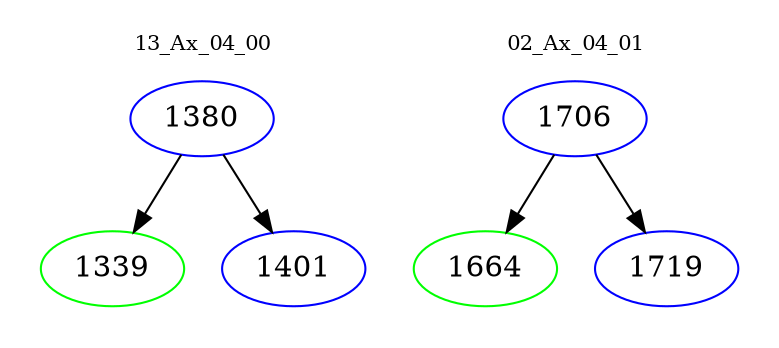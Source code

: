 digraph{
subgraph cluster_0 {
color = white
label = "13_Ax_04_00";
fontsize=10;
T0_1380 [label="1380", color="blue"]
T0_1380 -> T0_1339 [color="black"]
T0_1339 [label="1339", color="green"]
T0_1380 -> T0_1401 [color="black"]
T0_1401 [label="1401", color="blue"]
}
subgraph cluster_1 {
color = white
label = "02_Ax_04_01";
fontsize=10;
T1_1706 [label="1706", color="blue"]
T1_1706 -> T1_1664 [color="black"]
T1_1664 [label="1664", color="green"]
T1_1706 -> T1_1719 [color="black"]
T1_1719 [label="1719", color="blue"]
}
}
